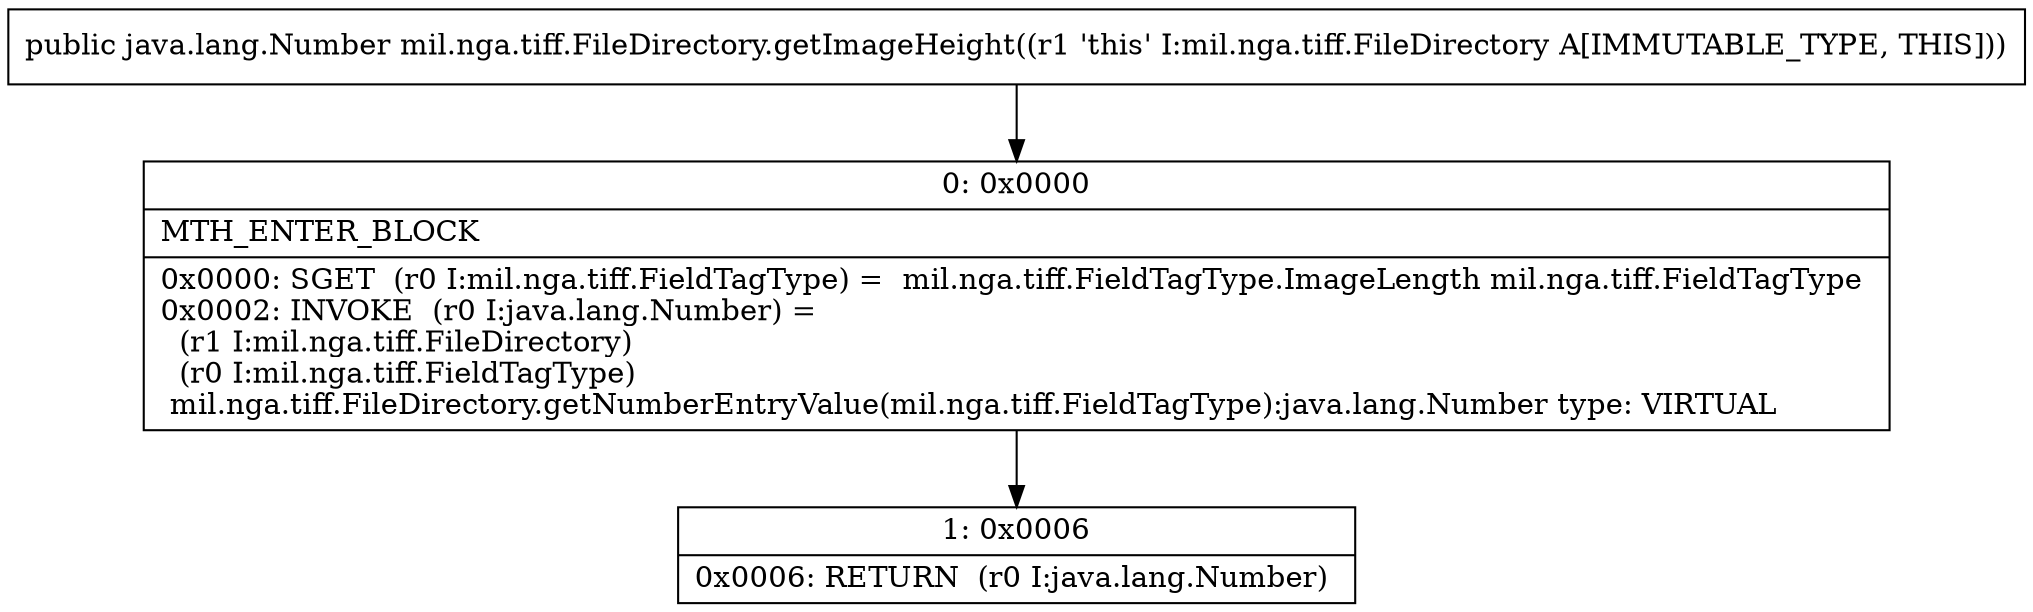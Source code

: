 digraph "CFG formil.nga.tiff.FileDirectory.getImageHeight()Ljava\/lang\/Number;" {
Node_0 [shape=record,label="{0\:\ 0x0000|MTH_ENTER_BLOCK\l|0x0000: SGET  (r0 I:mil.nga.tiff.FieldTagType) =  mil.nga.tiff.FieldTagType.ImageLength mil.nga.tiff.FieldTagType \l0x0002: INVOKE  (r0 I:java.lang.Number) = \l  (r1 I:mil.nga.tiff.FileDirectory)\l  (r0 I:mil.nga.tiff.FieldTagType)\l mil.nga.tiff.FileDirectory.getNumberEntryValue(mil.nga.tiff.FieldTagType):java.lang.Number type: VIRTUAL \l}"];
Node_1 [shape=record,label="{1\:\ 0x0006|0x0006: RETURN  (r0 I:java.lang.Number) \l}"];
MethodNode[shape=record,label="{public java.lang.Number mil.nga.tiff.FileDirectory.getImageHeight((r1 'this' I:mil.nga.tiff.FileDirectory A[IMMUTABLE_TYPE, THIS])) }"];
MethodNode -> Node_0;
Node_0 -> Node_1;
}

